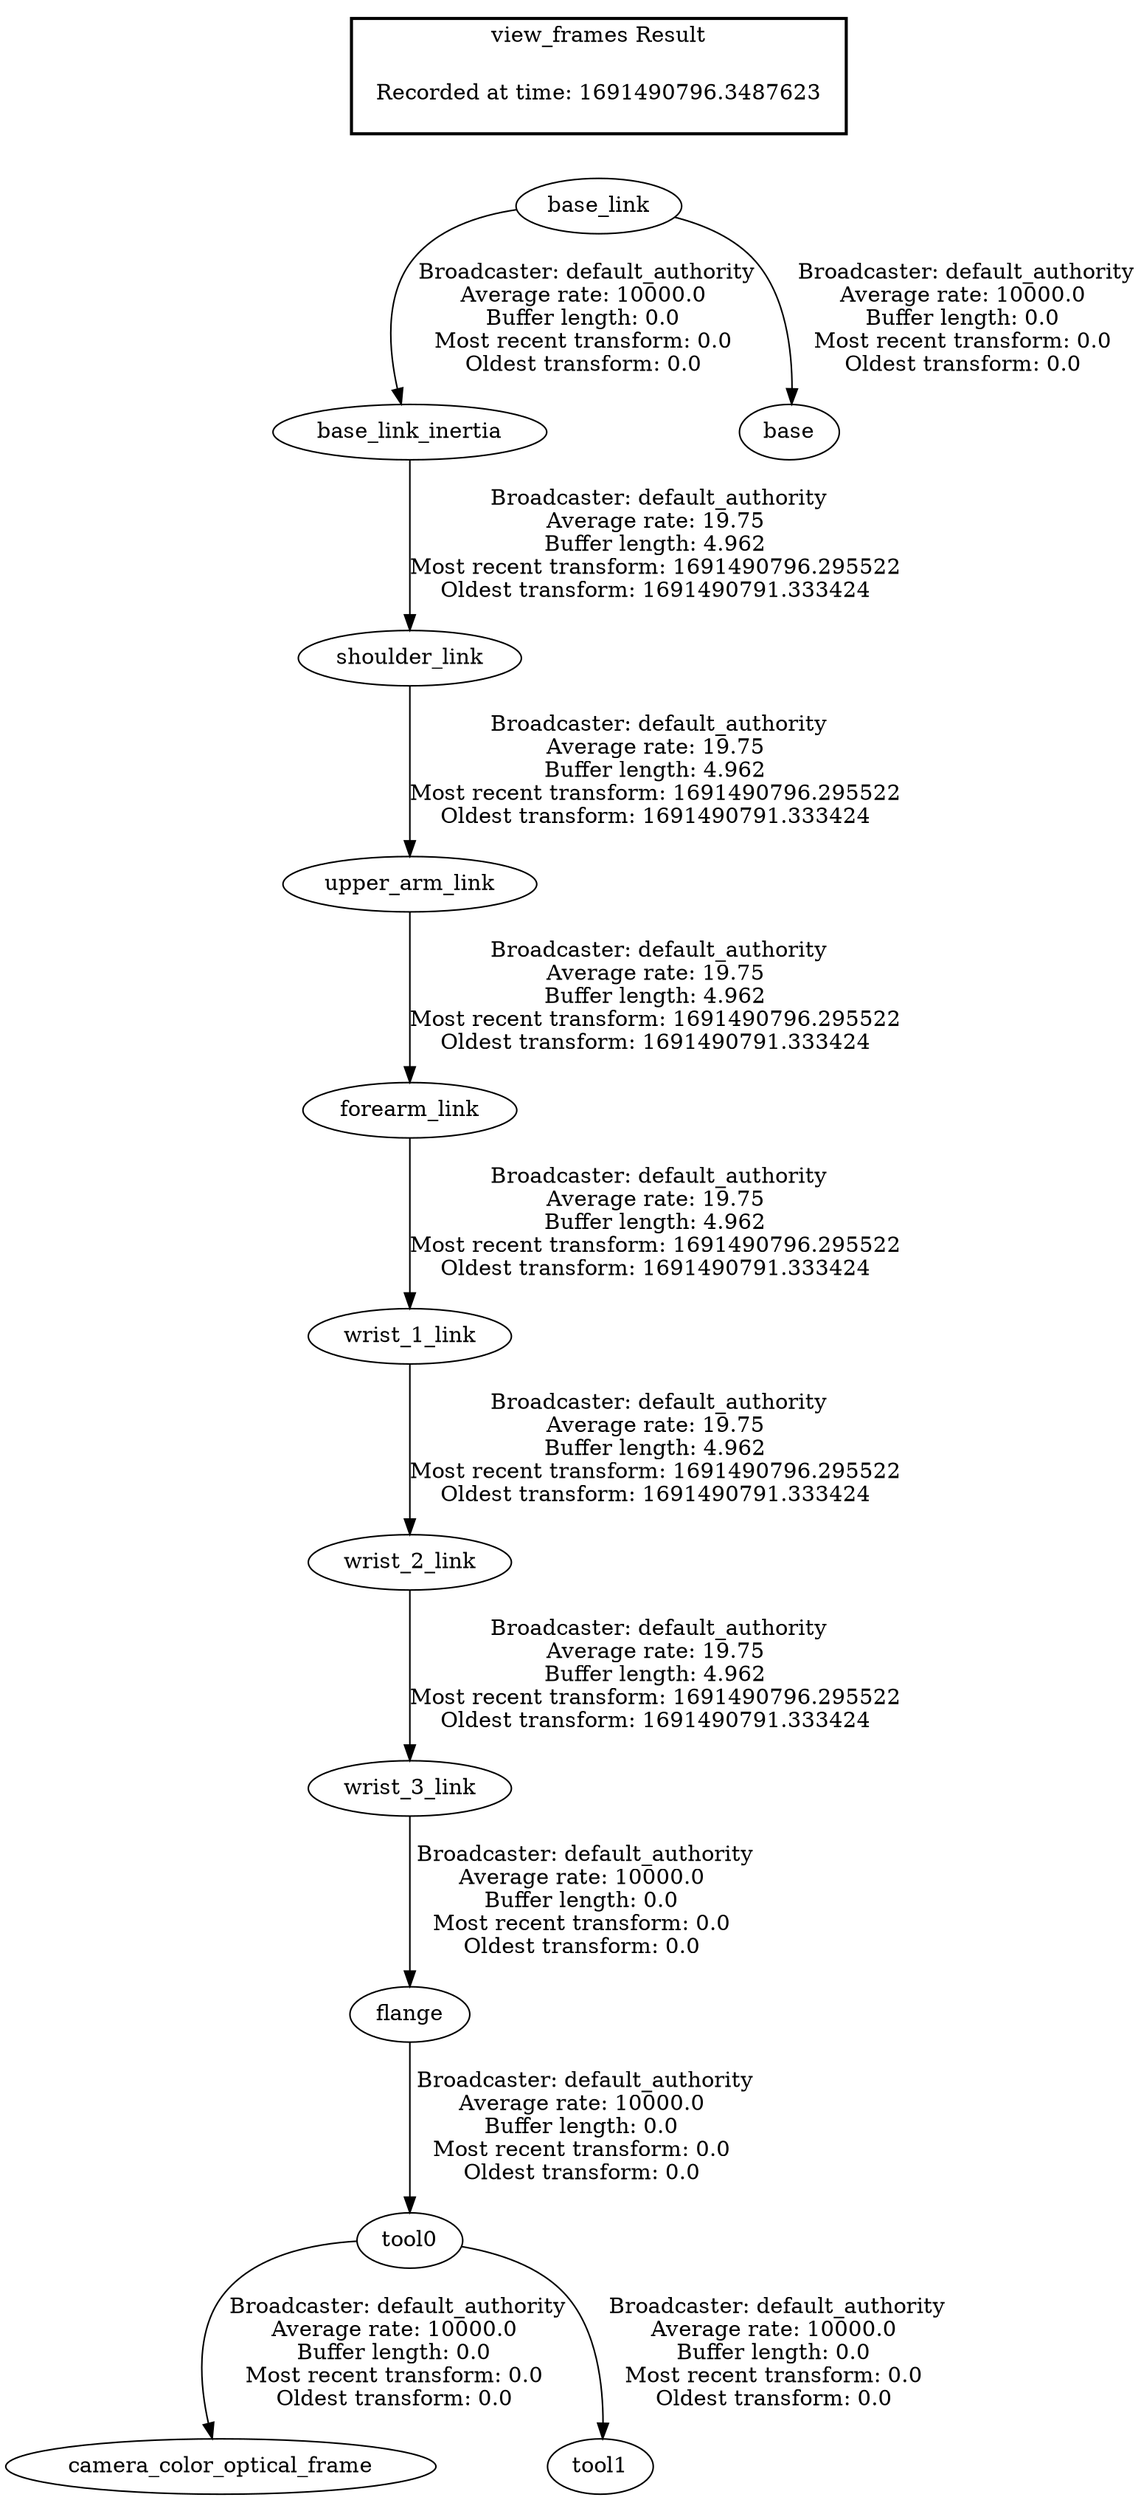 digraph G {
"upper_arm_link" -> "forearm_link"[label=" Broadcaster: default_authority\nAverage rate: 19.75\nBuffer length: 4.962\nMost recent transform: 1691490796.295522\nOldest transform: 1691490791.333424\n"];
"shoulder_link" -> "upper_arm_link"[label=" Broadcaster: default_authority\nAverage rate: 19.75\nBuffer length: 4.962\nMost recent transform: 1691490796.295522\nOldest transform: 1691490791.333424\n"];
"base_link_inertia" -> "shoulder_link"[label=" Broadcaster: default_authority\nAverage rate: 19.75\nBuffer length: 4.962\nMost recent transform: 1691490796.295522\nOldest transform: 1691490791.333424\n"];
"base_link" -> "base_link_inertia"[label=" Broadcaster: default_authority\nAverage rate: 10000.0\nBuffer length: 0.0\nMost recent transform: 0.0\nOldest transform: 0.0\n"];
"forearm_link" -> "wrist_1_link"[label=" Broadcaster: default_authority\nAverage rate: 19.75\nBuffer length: 4.962\nMost recent transform: 1691490796.295522\nOldest transform: 1691490791.333424\n"];
"wrist_1_link" -> "wrist_2_link"[label=" Broadcaster: default_authority\nAverage rate: 19.75\nBuffer length: 4.962\nMost recent transform: 1691490796.295522\nOldest transform: 1691490791.333424\n"];
"wrist_2_link" -> "wrist_3_link"[label=" Broadcaster: default_authority\nAverage rate: 19.75\nBuffer length: 4.962\nMost recent transform: 1691490796.295522\nOldest transform: 1691490791.333424\n"];
"base_link" -> "base"[label=" Broadcaster: default_authority\nAverage rate: 10000.0\nBuffer length: 0.0\nMost recent transform: 0.0\nOldest transform: 0.0\n"];
"flange" -> "tool0"[label=" Broadcaster: default_authority\nAverage rate: 10000.0\nBuffer length: 0.0\nMost recent transform: 0.0\nOldest transform: 0.0\n"];
"wrist_3_link" -> "flange"[label=" Broadcaster: default_authority\nAverage rate: 10000.0\nBuffer length: 0.0\nMost recent transform: 0.0\nOldest transform: 0.0\n"];
"tool0" -> "camera_color_optical_frame"[label=" Broadcaster: default_authority\nAverage rate: 10000.0\nBuffer length: 0.0\nMost recent transform: 0.0\nOldest transform: 0.0\n"];
"tool0" -> "tool1"[label=" Broadcaster: default_authority\nAverage rate: 10000.0\nBuffer length: 0.0\nMost recent transform: 0.0\nOldest transform: 0.0\n"];
edge [style=invis];
 subgraph cluster_legend { style=bold; color=black; label ="view_frames Result";
"Recorded at time: 1691490796.3487623"[ shape=plaintext ] ;
}->"base_link";
}